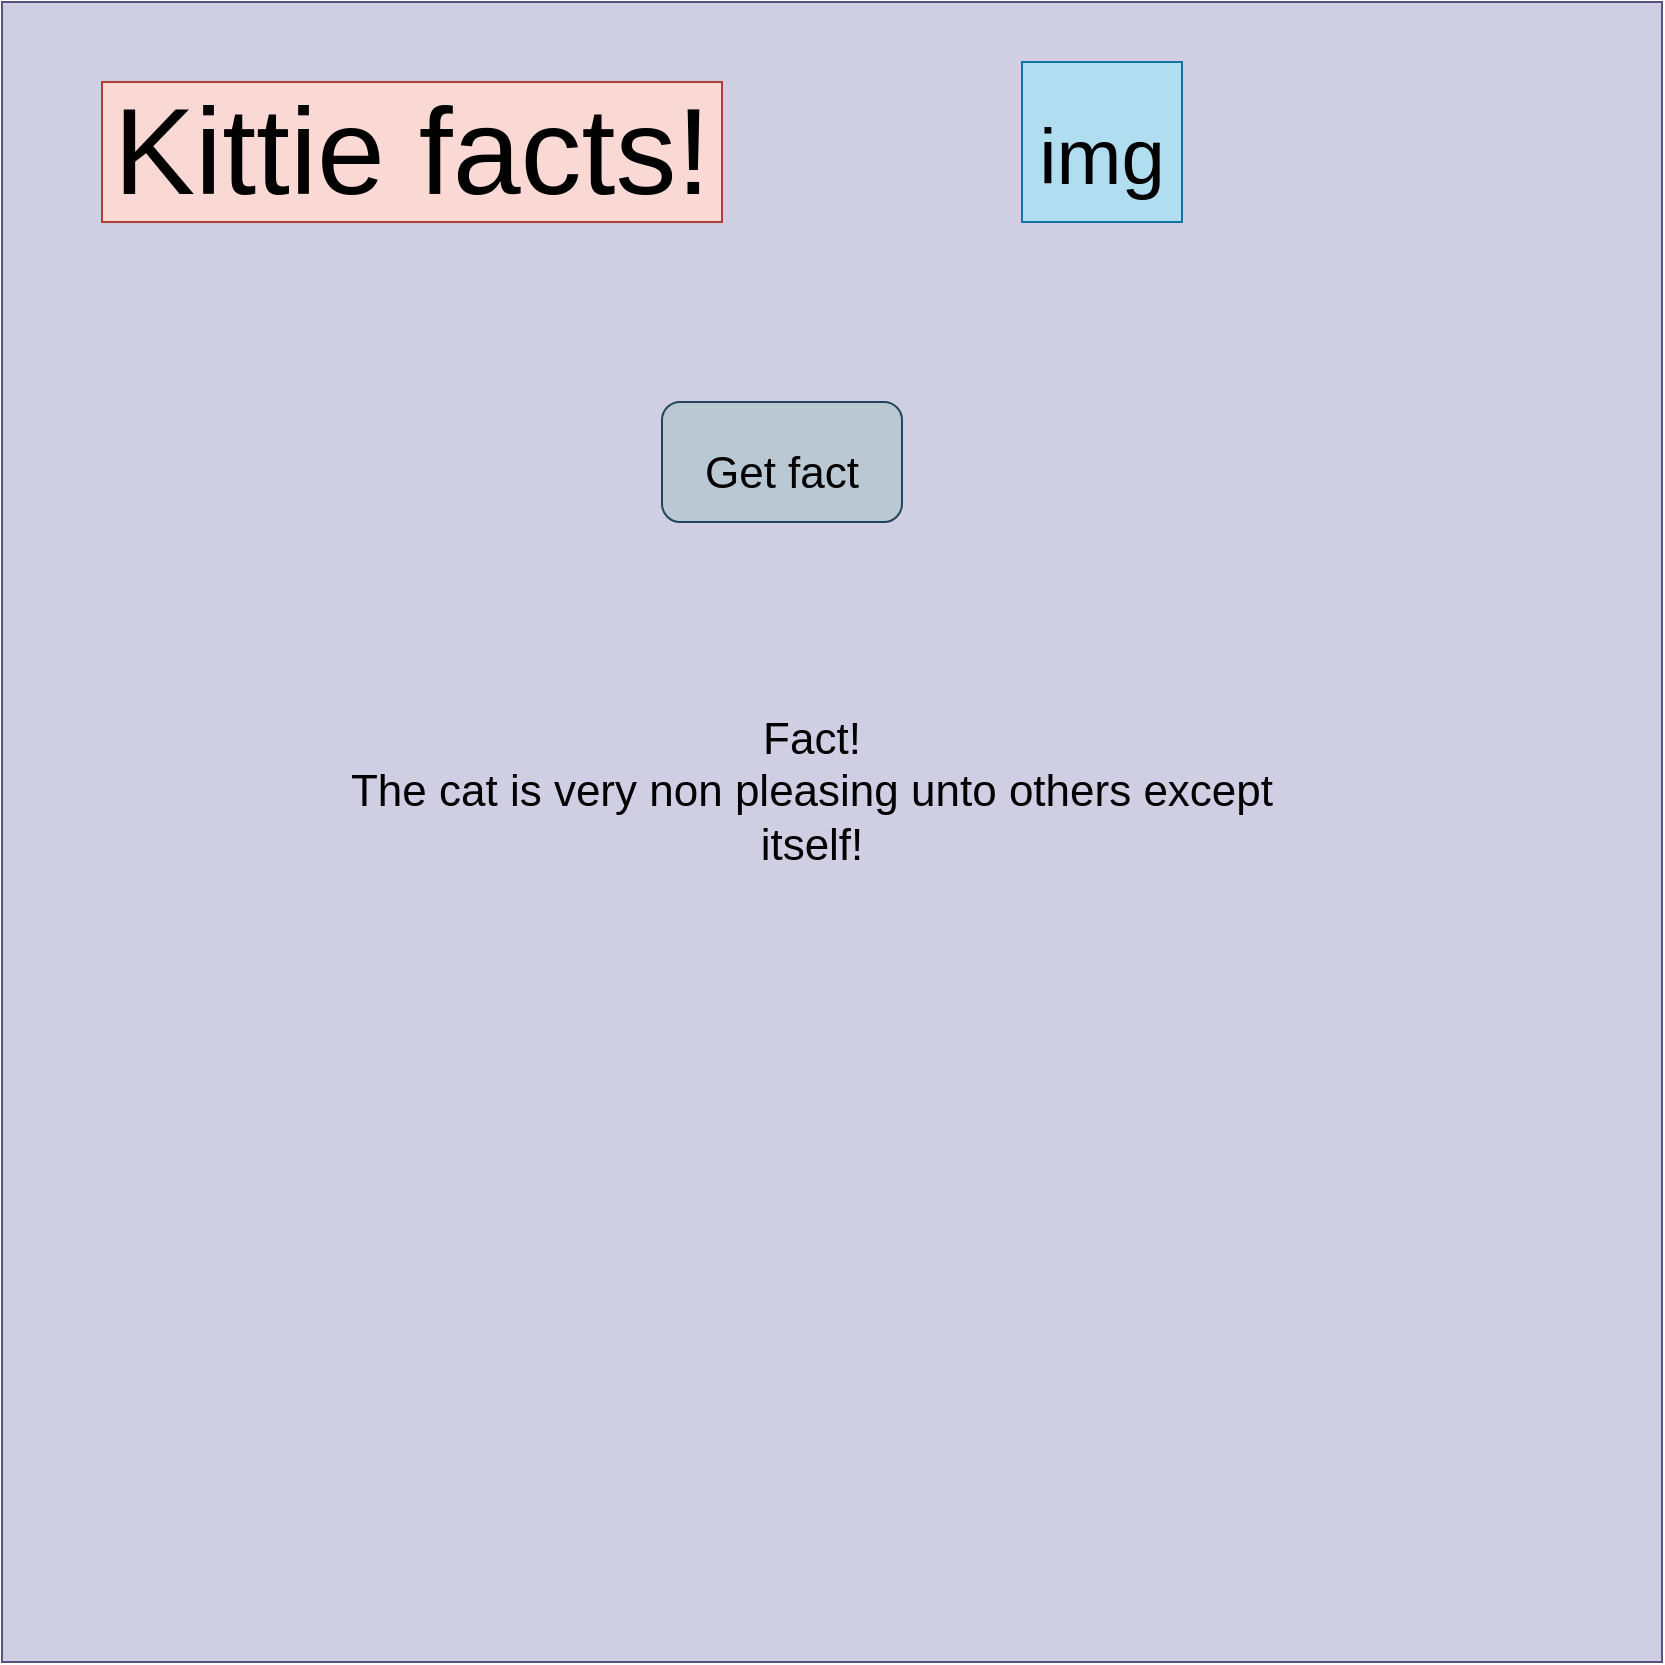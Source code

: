 <mxfile version="20.2.7" type="device"><diagram id="sBnKFyWQCiiO4vSRJGna" name="Page-1"><mxGraphModel dx="1422" dy="1852" grid="1" gridSize="10" guides="1" tooltips="1" connect="1" arrows="1" fold="1" page="1" pageScale="1" pageWidth="850" pageHeight="1100" background="none" math="0" shadow="0"><root><mxCell id="0"/><mxCell id="1" parent="0"/><mxCell id="8LcNaRC3fWyasfEjNmpf-3" value="" style="whiteSpace=wrap;html=1;aspect=fixed;fillColor=#d0cee2;strokeColor=#56517e;" vertex="1" parent="1"><mxGeometry x="10" y="-250" width="830" height="830" as="geometry"/></mxCell><mxCell id="8LcNaRC3fWyasfEjNmpf-6" value="&lt;font style=&quot;font-size: 61px;&quot;&gt;Kittie facts!&lt;/font&gt;" style="text;html=1;align=center;verticalAlign=middle;whiteSpace=wrap;rounded=0;fillColor=#fad9d5;strokeColor=#ae4132;" vertex="1" parent="1"><mxGeometry x="60" y="-210" width="310" height="70" as="geometry"/></mxCell><mxCell id="8LcNaRC3fWyasfEjNmpf-7" value="&lt;font style=&quot;font-size: 39px;&quot;&gt;img&lt;/font&gt;" style="whiteSpace=wrap;html=1;aspect=fixed;fontSize=61;fillColor=#b1ddf0;strokeColor=#10739e;" vertex="1" parent="1"><mxGeometry x="520" y="-220" width="80" height="80" as="geometry"/></mxCell><mxCell id="8LcNaRC3fWyasfEjNmpf-9" value="&lt;font style=&quot;font-size: 22px;&quot;&gt;Get fact&lt;/font&gt;" style="rounded=1;whiteSpace=wrap;html=1;fontSize=39;fillColor=#bac8d3;strokeColor=#23445d;" vertex="1" parent="1"><mxGeometry x="340" y="-50" width="120" height="60" as="geometry"/></mxCell><mxCell id="8LcNaRC3fWyasfEjNmpf-12" value="&lt;div&gt;Fact!&lt;br&gt;&lt;/div&gt;&lt;div&gt;The cat is very non pleasing unto others except itself!&lt;/div&gt;" style="text;html=1;strokeColor=none;fillColor=none;align=center;verticalAlign=middle;whiteSpace=wrap;rounded=0;fontSize=22;" vertex="1" parent="1"><mxGeometry x="160" y="100" width="510" height="90" as="geometry"/></mxCell></root></mxGraphModel></diagram></mxfile>